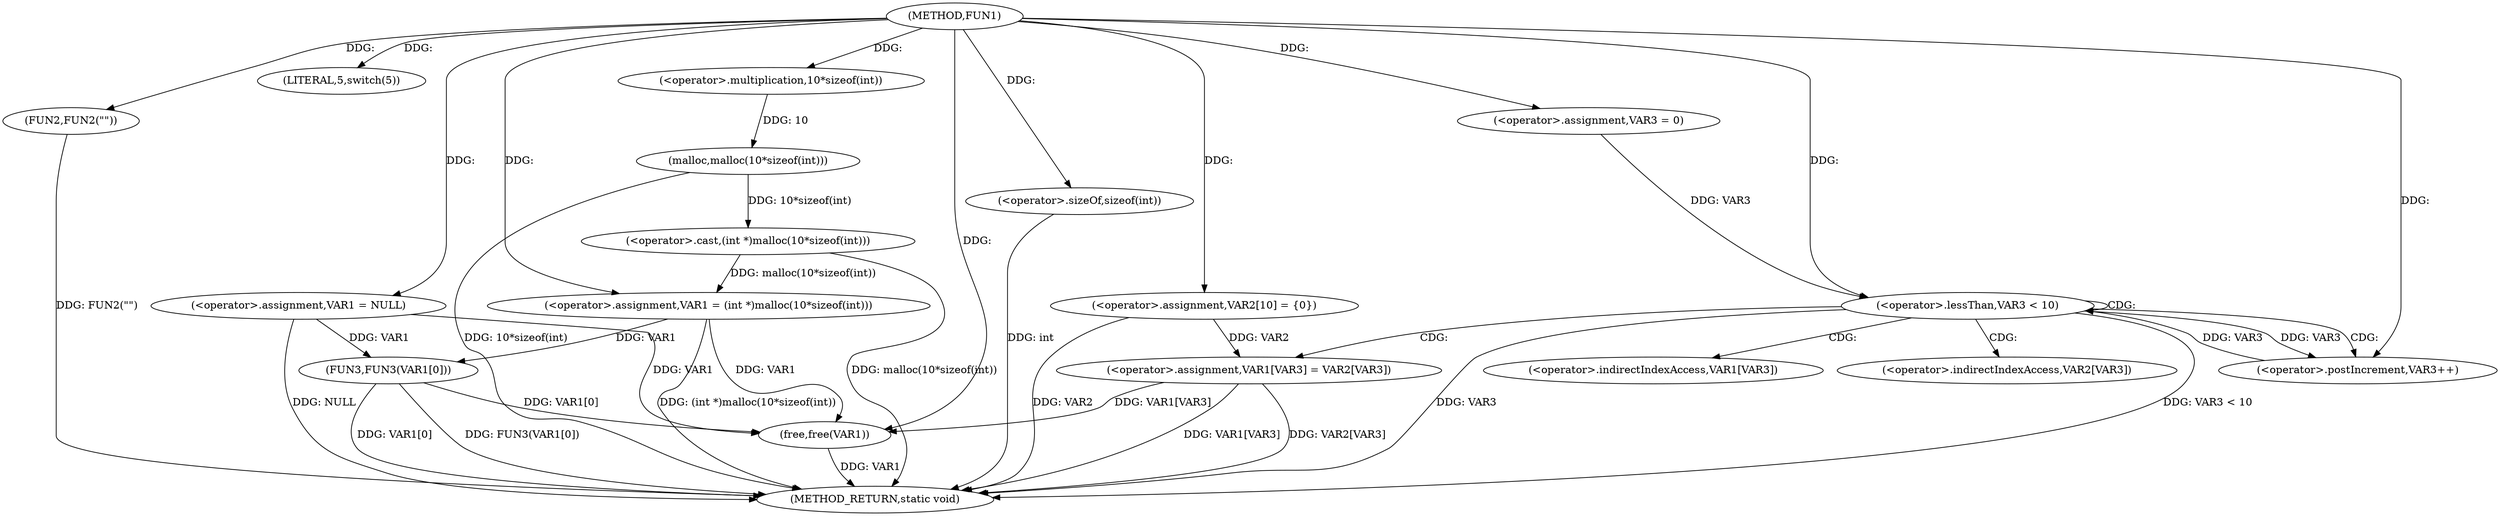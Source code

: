 digraph FUN1 {  
"1000100" [label = "(METHOD,FUN1)" ]
"1000152" [label = "(METHOD_RETURN,static void)" ]
"1000103" [label = "(<operator>.assignment,VAR1 = NULL)" ]
"1000107" [label = "(LITERAL,5,switch(5))" ]
"1000110" [label = "(FUN2,FUN2(\"\"))" ]
"1000114" [label = "(<operator>.assignment,VAR1 = (int *)malloc(10*sizeof(int)))" ]
"1000116" [label = "(<operator>.cast,(int *)malloc(10*sizeof(int)))" ]
"1000118" [label = "(malloc,malloc(10*sizeof(int)))" ]
"1000119" [label = "(<operator>.multiplication,10*sizeof(int))" ]
"1000121" [label = "(<operator>.sizeOf,sizeof(int))" ]
"1000126" [label = "(<operator>.assignment,VAR2[10] = {0})" ]
"1000130" [label = "(<operator>.assignment,VAR3 = 0)" ]
"1000133" [label = "(<operator>.lessThan,VAR3 < 10)" ]
"1000136" [label = "(<operator>.postIncrement,VAR3++)" ]
"1000139" [label = "(<operator>.assignment,VAR1[VAR3] = VAR2[VAR3])" ]
"1000146" [label = "(FUN3,FUN3(VAR1[0]))" ]
"1000150" [label = "(free,free(VAR1))" ]
"1000140" [label = "(<operator>.indirectIndexAccess,VAR1[VAR3])" ]
"1000143" [label = "(<operator>.indirectIndexAccess,VAR2[VAR3])" ]
  "1000150" -> "1000152"  [ label = "DDG: VAR1"] 
  "1000103" -> "1000152"  [ label = "DDG: NULL"] 
  "1000139" -> "1000152"  [ label = "DDG: VAR1[VAR3]"] 
  "1000126" -> "1000152"  [ label = "DDG: VAR2"] 
  "1000116" -> "1000152"  [ label = "DDG: malloc(10*sizeof(int))"] 
  "1000133" -> "1000152"  [ label = "DDG: VAR3 < 10"] 
  "1000110" -> "1000152"  [ label = "DDG: FUN2(\"\")"] 
  "1000118" -> "1000152"  [ label = "DDG: 10*sizeof(int)"] 
  "1000146" -> "1000152"  [ label = "DDG: FUN3(VAR1[0])"] 
  "1000133" -> "1000152"  [ label = "DDG: VAR3"] 
  "1000139" -> "1000152"  [ label = "DDG: VAR2[VAR3]"] 
  "1000121" -> "1000152"  [ label = "DDG: int"] 
  "1000146" -> "1000152"  [ label = "DDG: VAR1[0]"] 
  "1000114" -> "1000152"  [ label = "DDG: (int *)malloc(10*sizeof(int))"] 
  "1000100" -> "1000103"  [ label = "DDG: "] 
  "1000100" -> "1000107"  [ label = "DDG: "] 
  "1000100" -> "1000110"  [ label = "DDG: "] 
  "1000116" -> "1000114"  [ label = "DDG: malloc(10*sizeof(int))"] 
  "1000100" -> "1000114"  [ label = "DDG: "] 
  "1000118" -> "1000116"  [ label = "DDG: 10*sizeof(int)"] 
  "1000119" -> "1000118"  [ label = "DDG: 10"] 
  "1000100" -> "1000119"  [ label = "DDG: "] 
  "1000100" -> "1000121"  [ label = "DDG: "] 
  "1000100" -> "1000126"  [ label = "DDG: "] 
  "1000100" -> "1000130"  [ label = "DDG: "] 
  "1000136" -> "1000133"  [ label = "DDG: VAR3"] 
  "1000130" -> "1000133"  [ label = "DDG: VAR3"] 
  "1000100" -> "1000133"  [ label = "DDG: "] 
  "1000133" -> "1000136"  [ label = "DDG: VAR3"] 
  "1000100" -> "1000136"  [ label = "DDG: "] 
  "1000126" -> "1000139"  [ label = "DDG: VAR2"] 
  "1000103" -> "1000146"  [ label = "DDG: VAR1"] 
  "1000114" -> "1000146"  [ label = "DDG: VAR1"] 
  "1000103" -> "1000150"  [ label = "DDG: VAR1"] 
  "1000139" -> "1000150"  [ label = "DDG: VAR1[VAR3]"] 
  "1000114" -> "1000150"  [ label = "DDG: VAR1"] 
  "1000146" -> "1000150"  [ label = "DDG: VAR1[0]"] 
  "1000100" -> "1000150"  [ label = "DDG: "] 
  "1000133" -> "1000143"  [ label = "CDG: "] 
  "1000133" -> "1000139"  [ label = "CDG: "] 
  "1000133" -> "1000133"  [ label = "CDG: "] 
  "1000133" -> "1000136"  [ label = "CDG: "] 
  "1000133" -> "1000140"  [ label = "CDG: "] 
}
